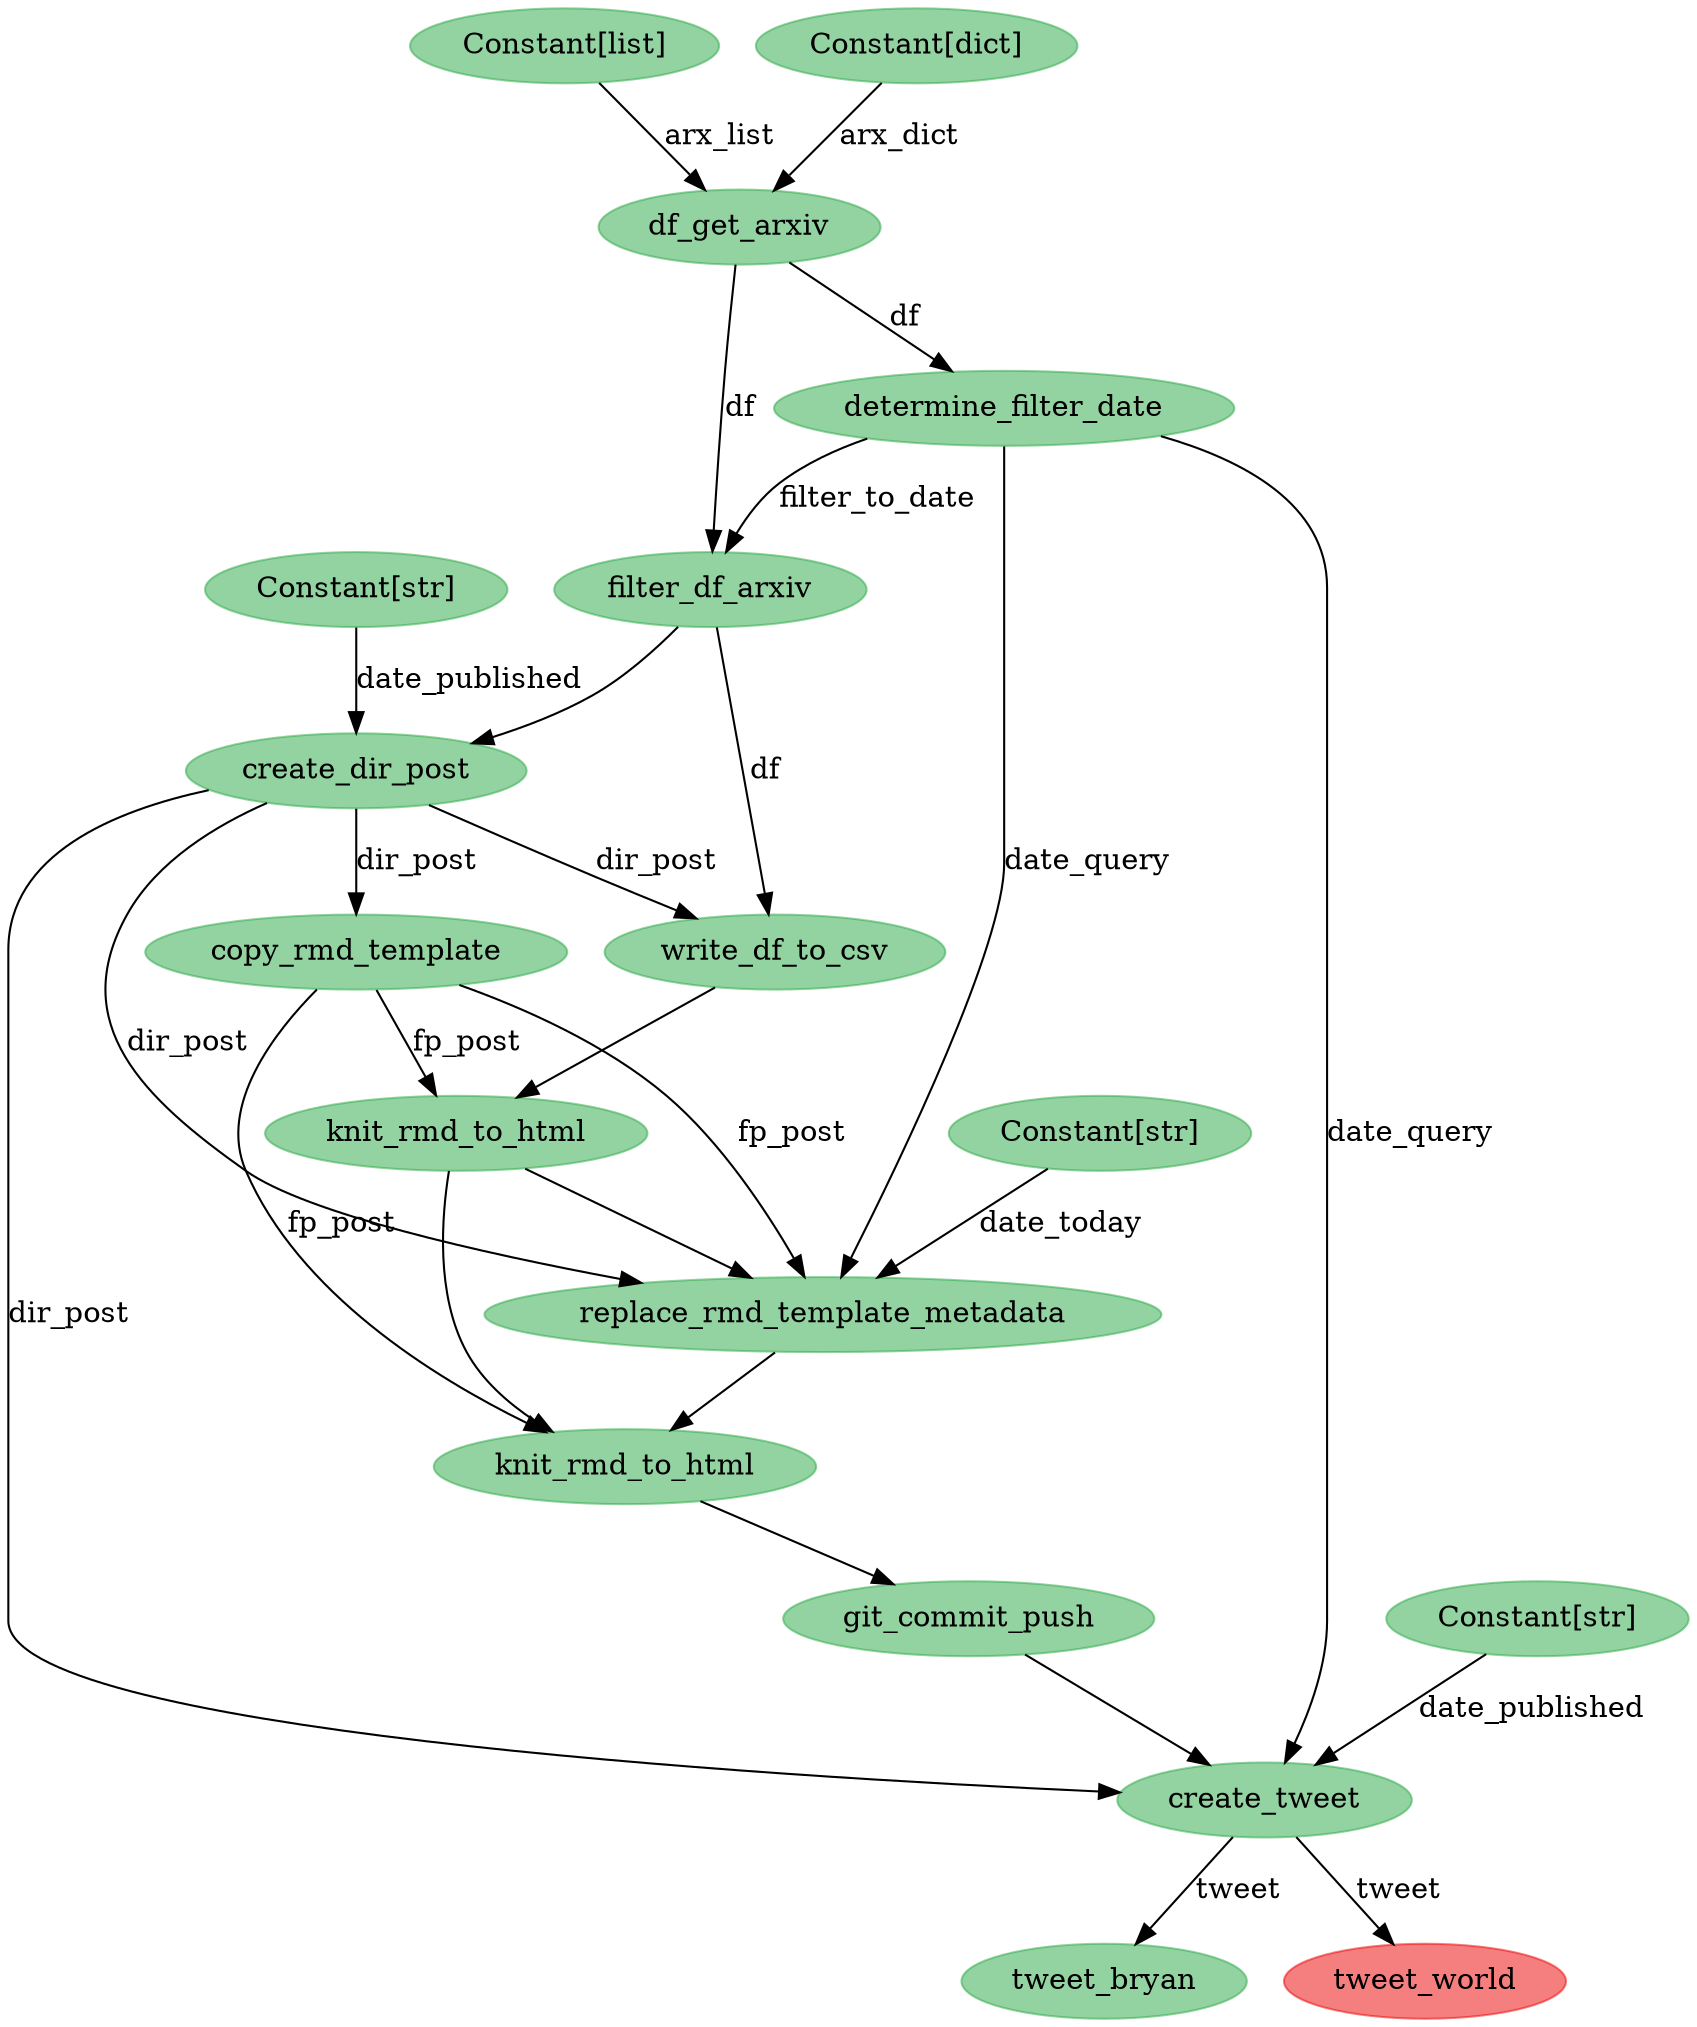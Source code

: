 digraph {
	4662061392 [label=create_tweet color="#28a74580" colorscheme=svg shape=ellipse style=filled]
	4662060816 [label=knit_rmd_to_html color="#28a74580" colorscheme=svg shape=ellipse style=filled]
	4662061840 [label=tweet_bryan color="#28a74580" colorscheme=svg shape=ellipse style=filled]
	4662060240 [label="Constant[str]" color="#28a74580" colorscheme=svg shape=ellipse style=filled]
	4662062032 [label=tweet_world color="#eb000080" colorscheme=svg shape=ellipse style=filled]
	4662021264 [label=df_get_arxiv color="#28a74580" colorscheme=svg shape=ellipse style=filled]
	4662021712 [label=determine_filter_date color="#28a74580" colorscheme=svg shape=ellipse style=filled]
	4662021904 [label=filter_df_arxiv color="#28a74580" colorscheme=svg shape=ellipse style=filled]
	4662020944 [label="Constant[list]" color="#28a74580" colorscheme=svg shape=ellipse style=filled]
	4662021072 [label="Constant[dict]" color="#28a74580" colorscheme=svg shape=ellipse style=filled]
	4662059088 [label=create_dir_post color="#28a74580" colorscheme=svg shape=ellipse style=filled]
	4662059600 [label="Constant[str]" color="#28a74580" colorscheme=svg shape=ellipse style=filled]
	4662059152 [label=write_df_to_csv color="#28a74580" colorscheme=svg shape=ellipse style=filled]
	4662059728 [label=copy_rmd_template color="#28a74580" colorscheme=svg shape=ellipse style=filled]
	4662059920 [label=knit_rmd_to_html color="#28a74580" colorscheme=svg shape=ellipse style=filled]
	4662060176 [label=replace_rmd_template_metadata color="#28a74580" colorscheme=svg shape=ellipse style=filled]
	4662061136 [label=git_commit_push color="#28a74580" colorscheme=svg shape=ellipse style=filled]
	4662061456 [label="Constant[str]" color="#28a74580" colorscheme=svg shape=ellipse style=filled]
	4662021264 -> 4662021712 [label=df]
	4662061456 -> 4662061392 [label=date_published]
	4662021904 -> 4662059088
	4662060816 -> 4662061136
	4662061392 -> 4662062032 [label=tweet]
	4662021712 -> 4662021904 [label=filter_to_date]
	4662021712 -> 4662061392 [label=date_query]
	4662059728 -> 4662059920 [label=fp_post]
	4662059728 -> 4662060176 [label=fp_post]
	4662059728 -> 4662060816 [label=fp_post]
	4662059088 -> 4662059728 [label=dir_post]
	4662059088 -> 4662061392 [label=dir_post]
	4662020944 -> 4662021264 [label=arx_list]
	4662021264 -> 4662021904 [label=df]
	4662021904 -> 4662059152 [label=df]
	4662059088 -> 4662059152 [label=dir_post]
	4662059600 -> 4662059088 [label=date_published]
	4662021072 -> 4662021264 [label=arx_dict]
	4662059152 -> 4662059920
	4662059920 -> 4662060176
	4662059920 -> 4662060816
	4662060176 -> 4662060816
	4662021712 -> 4662060176 [label=date_query]
	4662061136 -> 4662061392
	4662061392 -> 4662061840 [label=tweet]
	4662059088 -> 4662060176 [label=dir_post]
	4662060240 -> 4662060176 [label=date_today]
}
